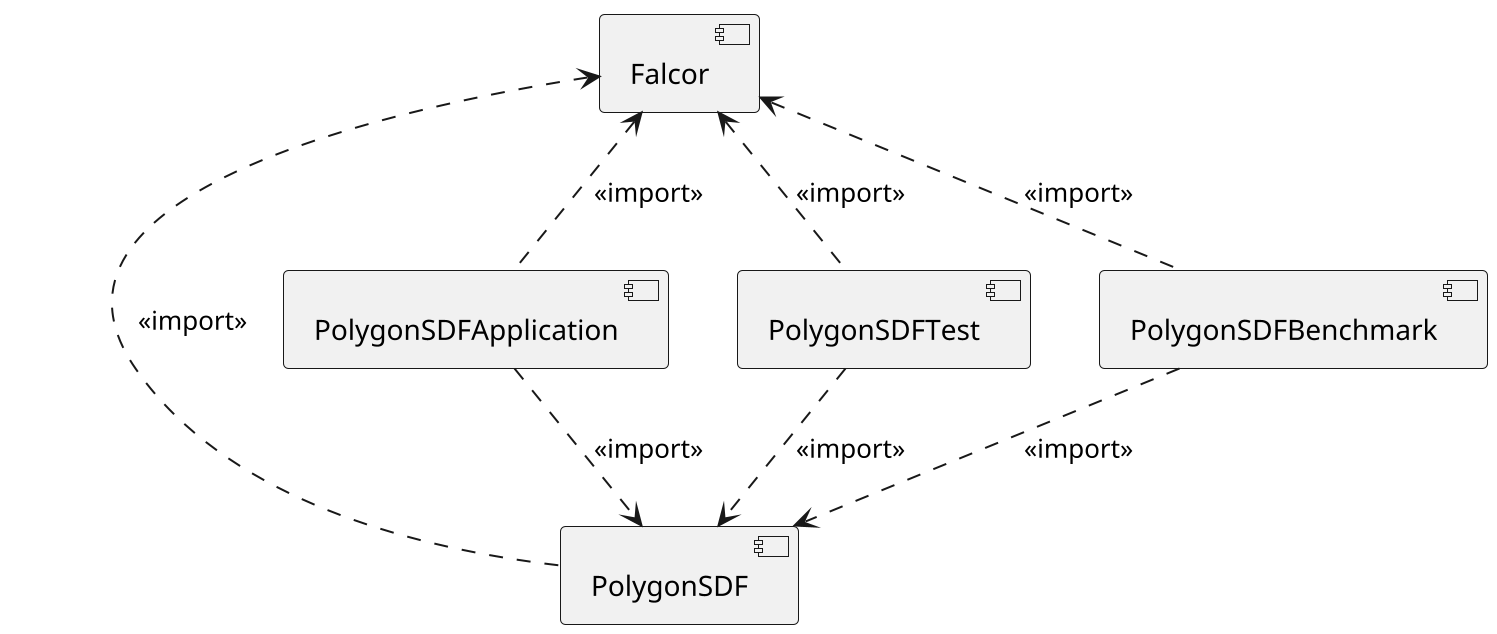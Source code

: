 @startuml

scale 2


[Falcor] <.. [PolygonSDF] : <<import>>
[Falcor] <.. [PolygonSDFApplication] : <<import>>
[Falcor] <.. [PolygonSDFTest] : <<import>>
[Falcor] <.. [PolygonSDFBenchmark] : <<import>>
[PolygonSDFApplication] ..> [PolygonSDF] : <<import>>
[PolygonSDFTest] ..> [PolygonSDF] : <<import>>
[PolygonSDFBenchmark] ..> [PolygonSDF] : <<import>>


@enduml
